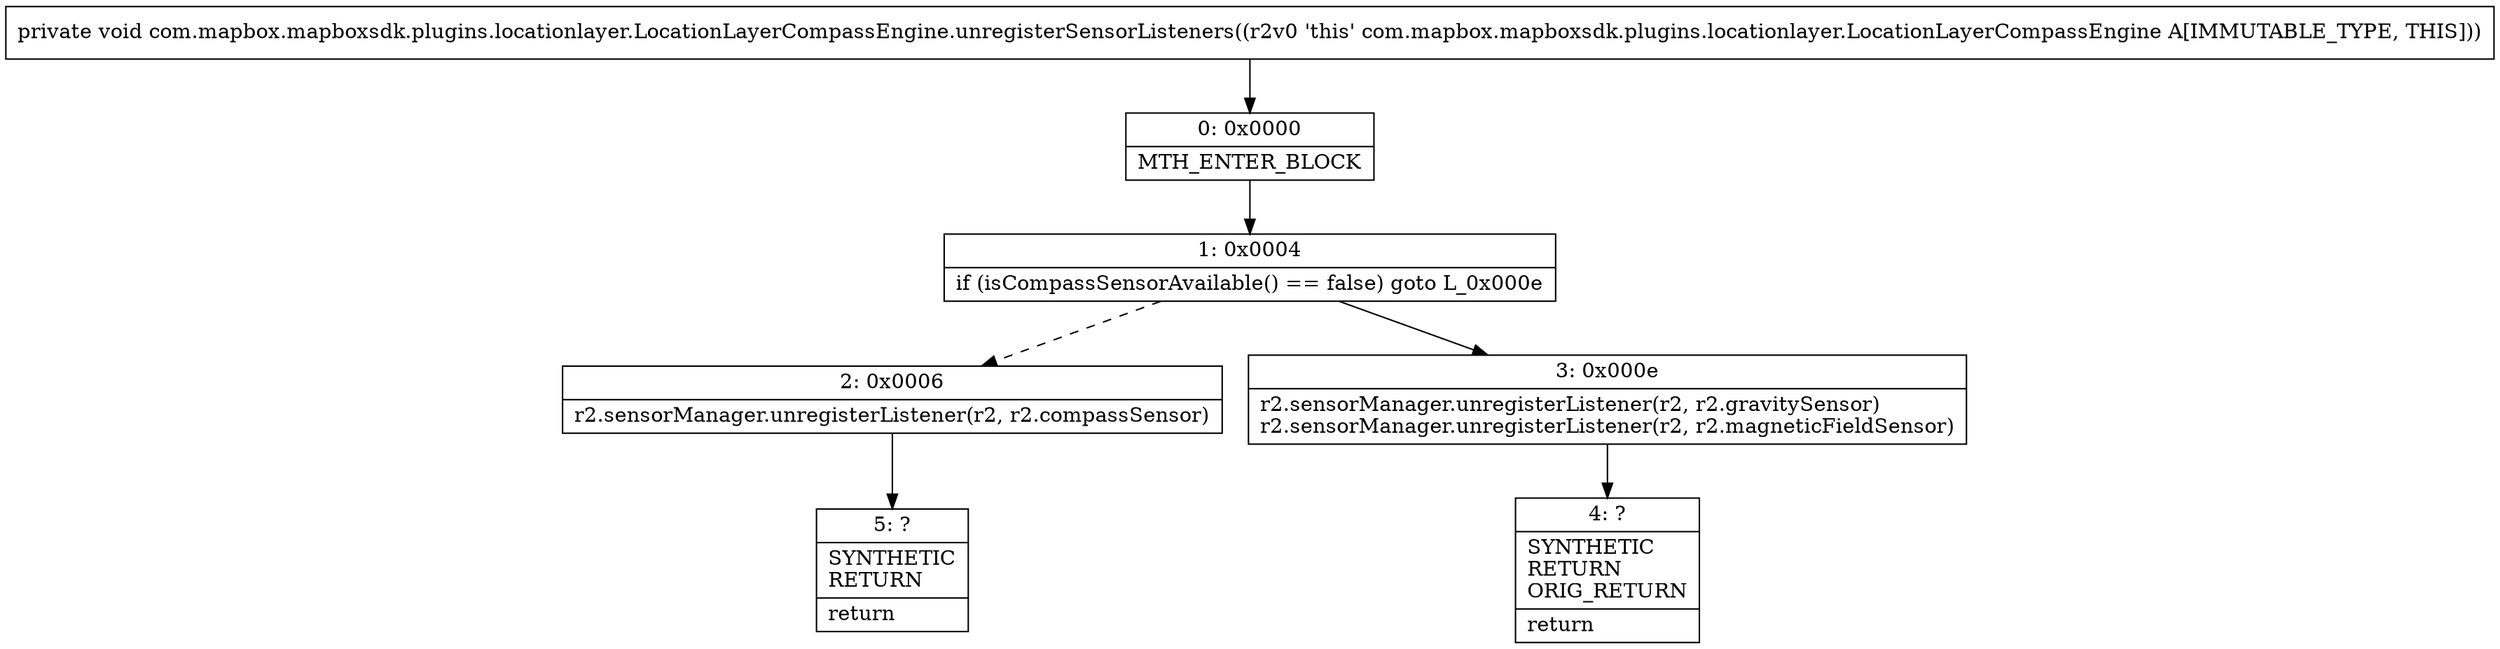 digraph "CFG forcom.mapbox.mapboxsdk.plugins.locationlayer.LocationLayerCompassEngine.unregisterSensorListeners()V" {
Node_0 [shape=record,label="{0\:\ 0x0000|MTH_ENTER_BLOCK\l}"];
Node_1 [shape=record,label="{1\:\ 0x0004|if (isCompassSensorAvailable() == false) goto L_0x000e\l}"];
Node_2 [shape=record,label="{2\:\ 0x0006|r2.sensorManager.unregisterListener(r2, r2.compassSensor)\l}"];
Node_3 [shape=record,label="{3\:\ 0x000e|r2.sensorManager.unregisterListener(r2, r2.gravitySensor)\lr2.sensorManager.unregisterListener(r2, r2.magneticFieldSensor)\l}"];
Node_4 [shape=record,label="{4\:\ ?|SYNTHETIC\lRETURN\lORIG_RETURN\l|return\l}"];
Node_5 [shape=record,label="{5\:\ ?|SYNTHETIC\lRETURN\l|return\l}"];
MethodNode[shape=record,label="{private void com.mapbox.mapboxsdk.plugins.locationlayer.LocationLayerCompassEngine.unregisterSensorListeners((r2v0 'this' com.mapbox.mapboxsdk.plugins.locationlayer.LocationLayerCompassEngine A[IMMUTABLE_TYPE, THIS])) }"];
MethodNode -> Node_0;
Node_0 -> Node_1;
Node_1 -> Node_2[style=dashed];
Node_1 -> Node_3;
Node_2 -> Node_5;
Node_3 -> Node_4;
}

